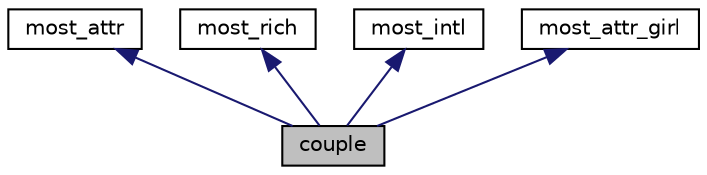 digraph "couple"
{
  edge [fontname="Helvetica",fontsize="10",labelfontname="Helvetica",labelfontsize="10"];
  node [fontname="Helvetica",fontsize="10",shape=record];
  Node1 [label="couple",height=0.2,width=0.4,color="black", fillcolor="grey75", style="filled", fontcolor="black"];
  Node2 -> Node1 [dir="back",color="midnightblue",fontsize="10",style="solid",fontname="Helvetica"];
  Node2 [label="most_attr",height=0.2,width=0.4,color="black", fillcolor="white", style="filled",URL="$classmost__attr.html",tooltip="class most_attr. "];
  Node3 -> Node1 [dir="back",color="midnightblue",fontsize="10",style="solid",fontname="Helvetica"];
  Node3 [label="most_rich",height=0.2,width=0.4,color="black", fillcolor="white", style="filled",URL="$classmost__rich.html",tooltip="class most_rich. "];
  Node4 -> Node1 [dir="back",color="midnightblue",fontsize="10",style="solid",fontname="Helvetica"];
  Node4 [label="most_intl",height=0.2,width=0.4,color="black", fillcolor="white", style="filled",URL="$classmost__intl.html",tooltip="class most_intl. "];
  Node5 -> Node1 [dir="back",color="midnightblue",fontsize="10",style="solid",fontname="Helvetica"];
  Node5 [label="most_attr_girl",height=0.2,width=0.4,color="black", fillcolor="white", style="filled",URL="$classmost__attr__girl.html",tooltip="class most_attr_girl. "];
}
